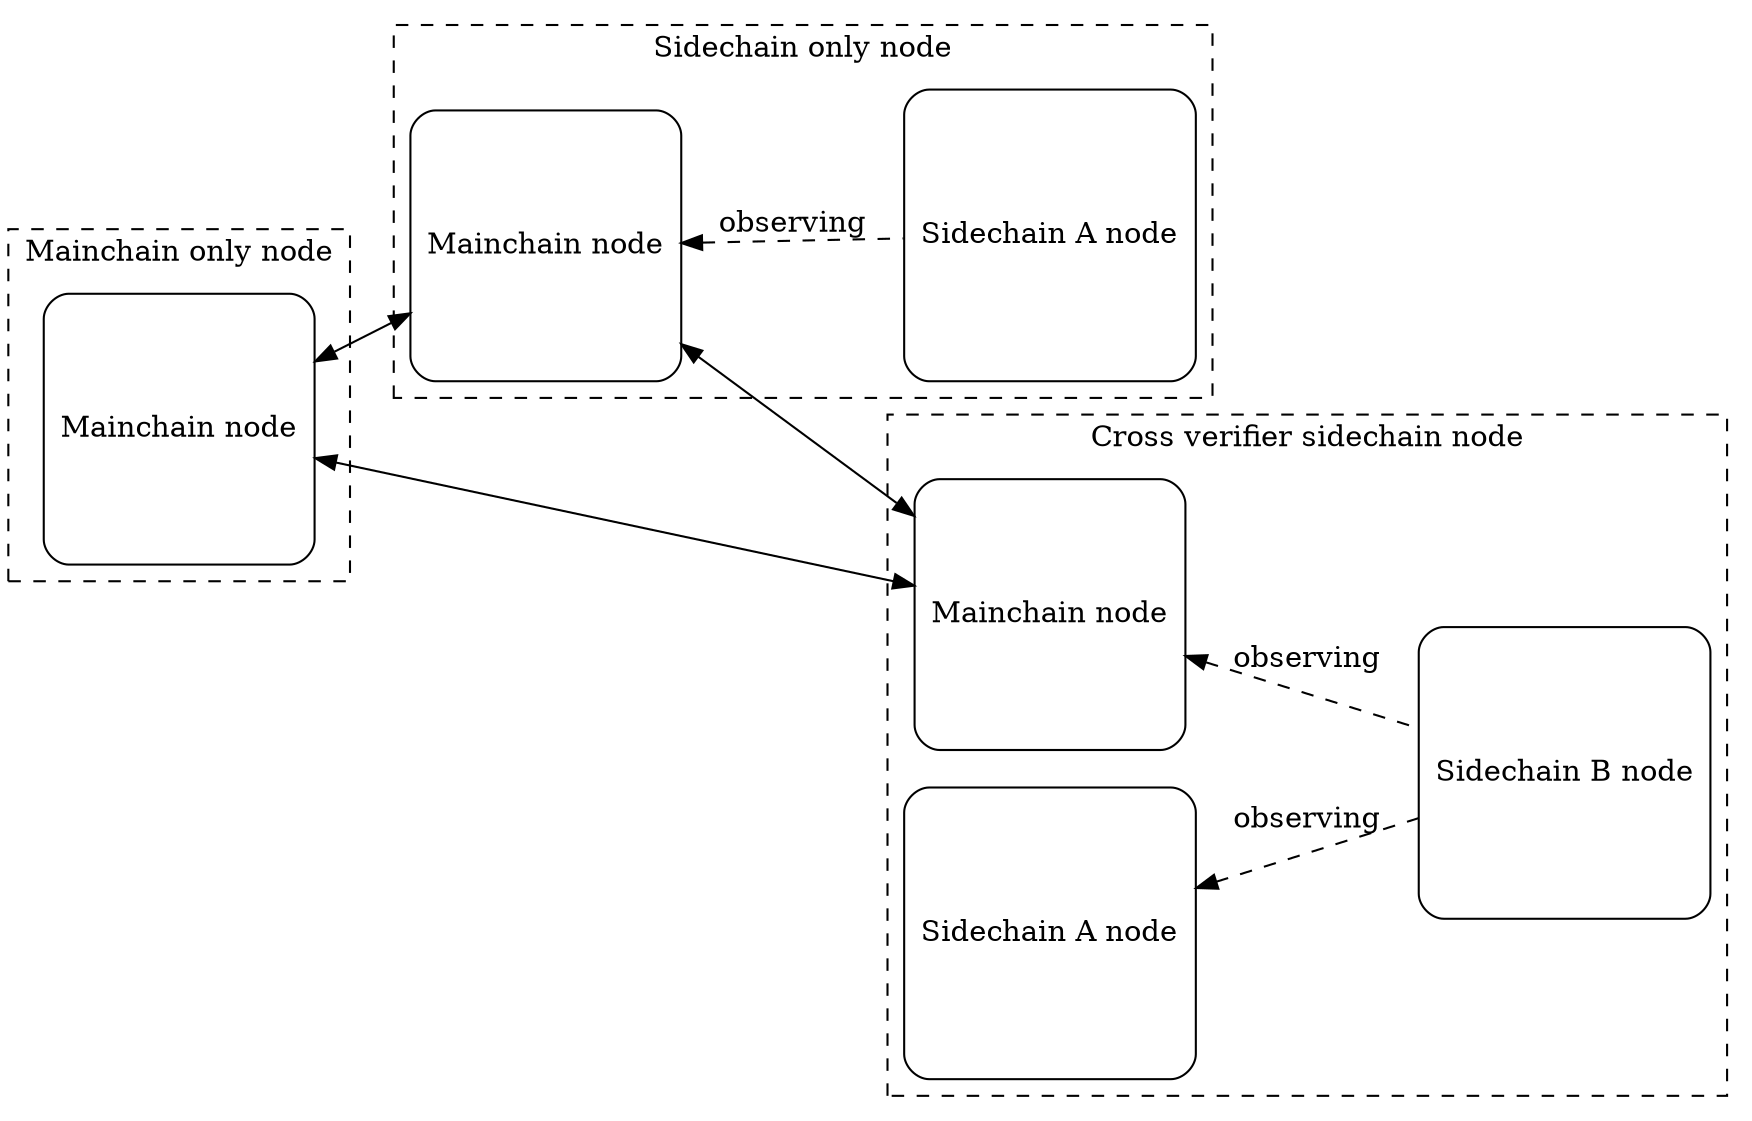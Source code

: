 digraph {
  node [shape=square style=rounded]
  splines=false
  rankdir=LR

  subgraph cluster_mainchain {
    label="Mainchain only node"
    style=dashed

    M [label = "Mainchain node"]
  }

  subgraph cluster_sidechain_a {
    label="Sidechain only node"
    style=dashed

    A_M [label = "Mainchain node"]
    A_SA [label = "Sidechain A node"]

    A_M -> A_SA [label = "observing", style = dashed, dir = back]
  }

  subgraph cluster_sidechain_b {
    label="Cross verifier sidechain node"
    style=dashed

    B_M [label = "Mainchain node"]
    B_SA [label = "Sidechain A node"]
    B_SB [label = "Sidechain B node"]

    B_M -> B_SB [label = "observing", style = dashed, dir = back]
    B_SA -> B_SB [label = "observing", style = dashed, dir = back]
  }

  M -> A_M -> B_M -> M [dir = both]

}
